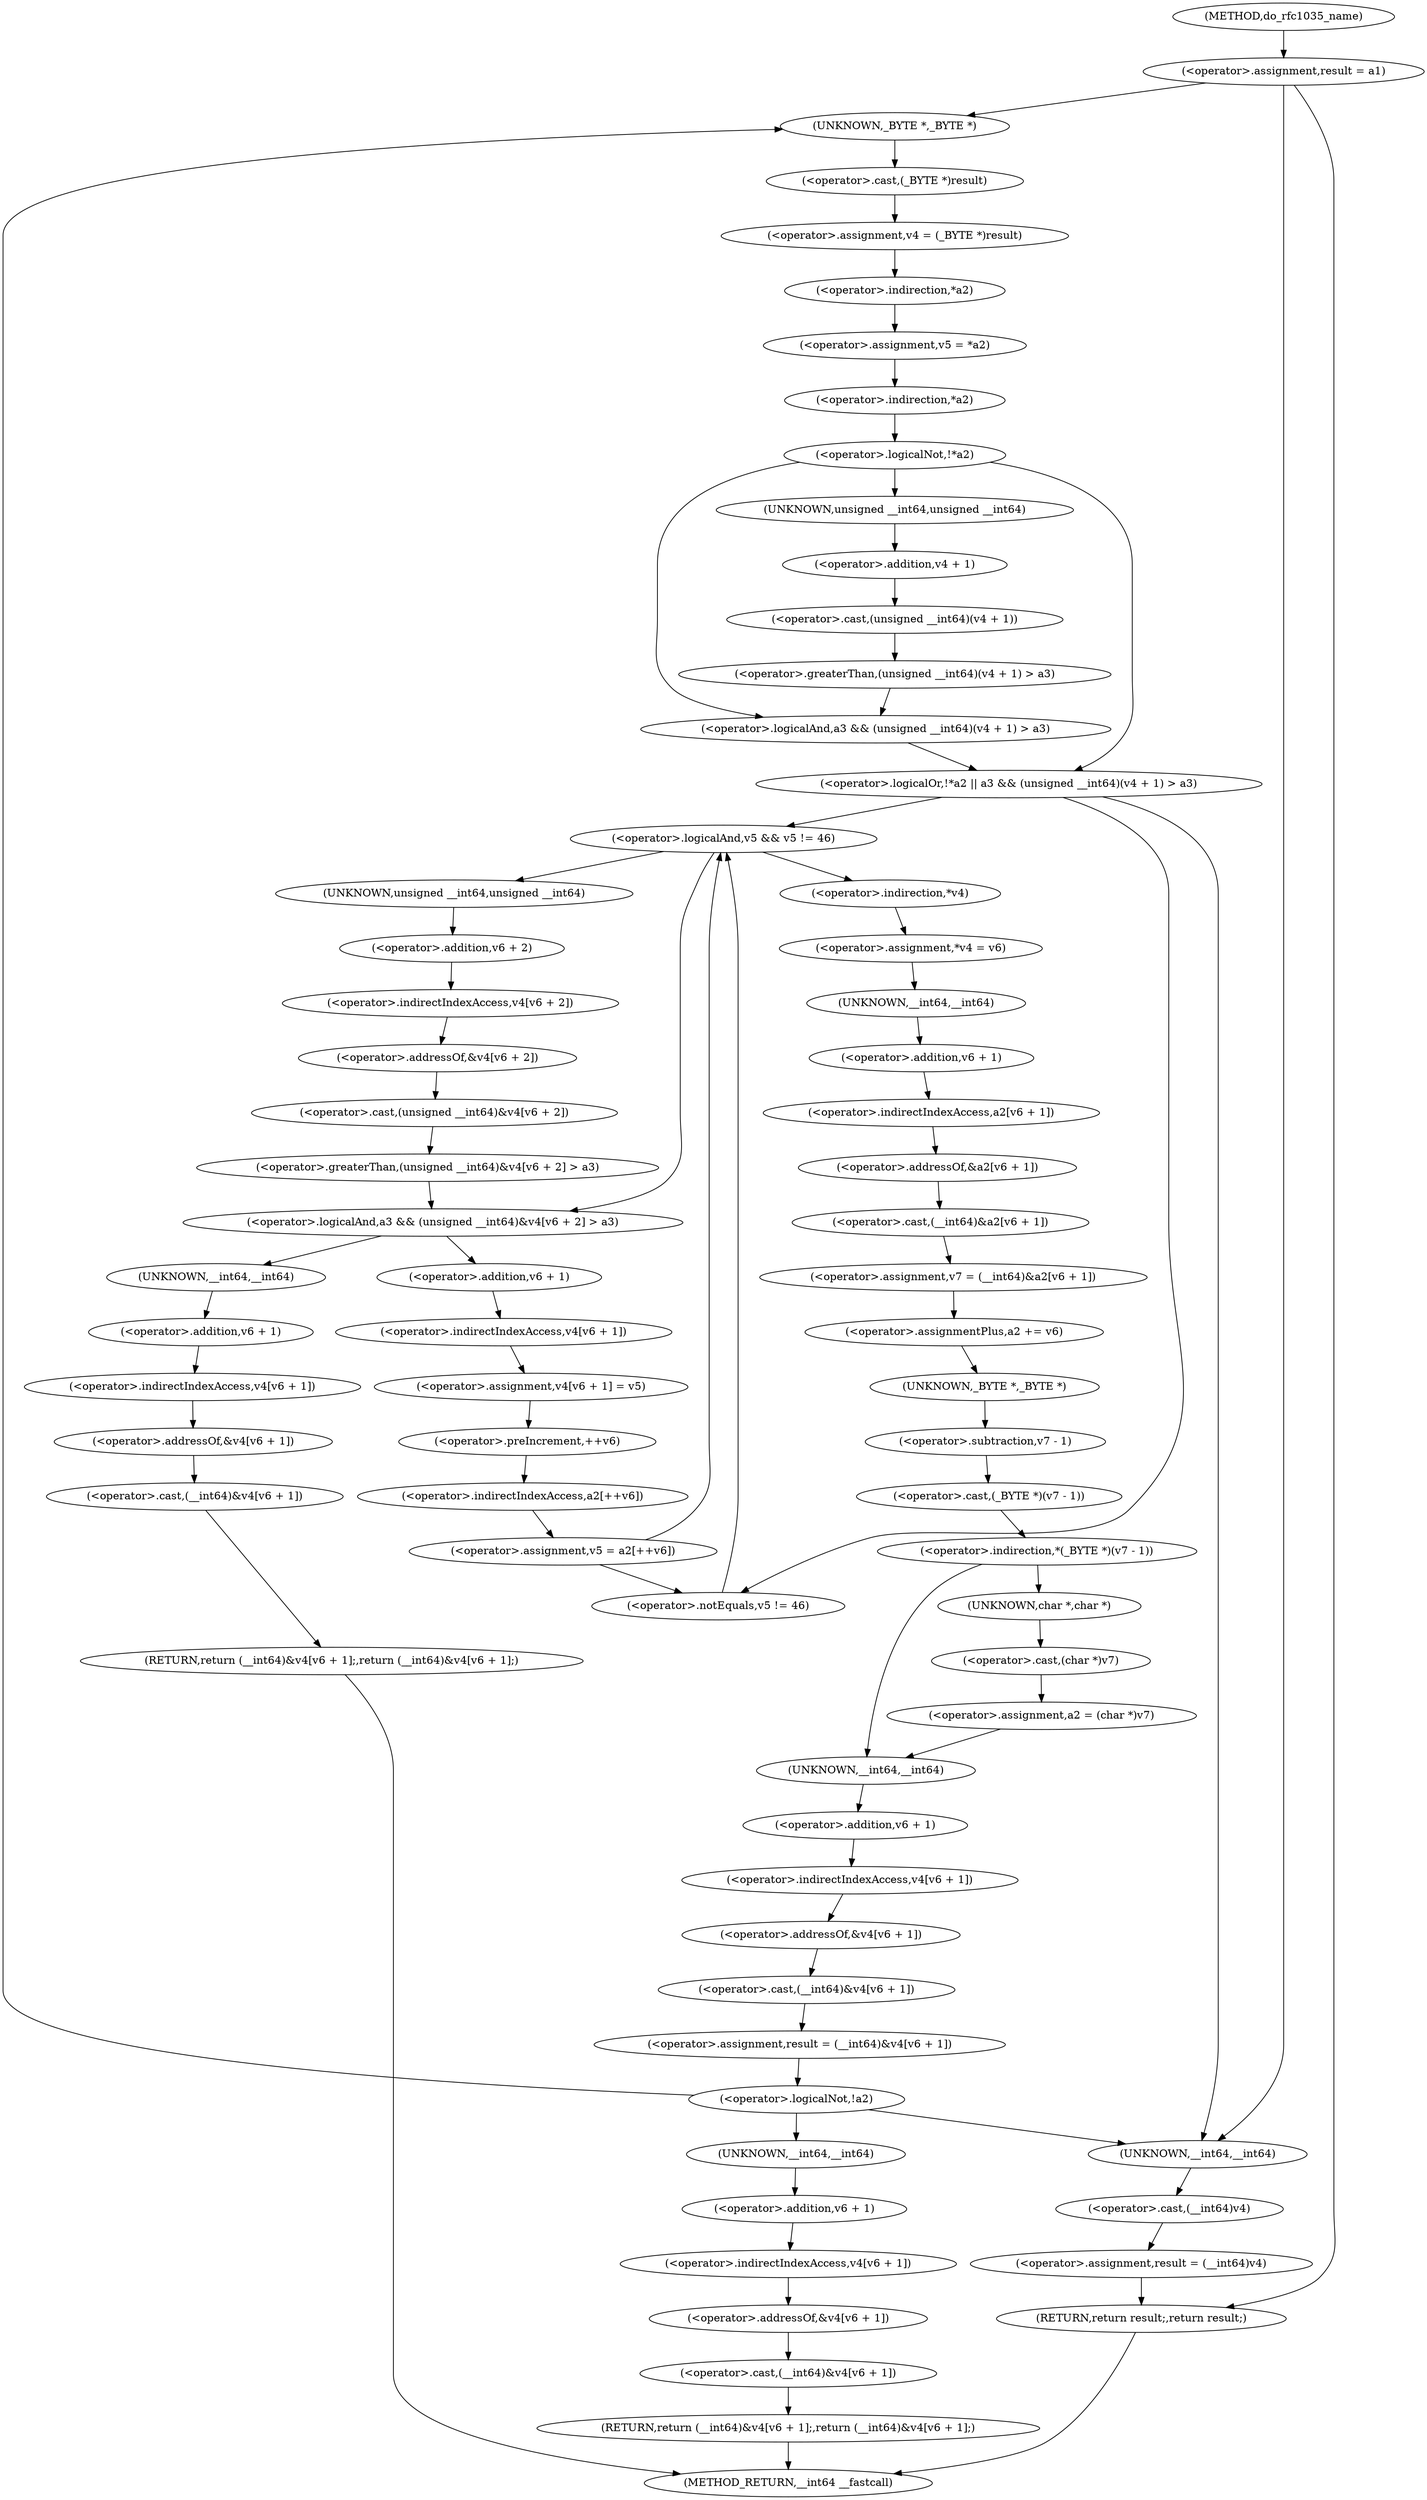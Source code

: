 digraph do_rfc1035_name {  
"1000116" [label = "(<operator>.assignment,result = a1)" ]
"1000125" [label = "(<operator>.assignment,v4 = (_BYTE *)result)" ]
"1000127" [label = "(<operator>.cast,(_BYTE *)result)" ]
"1000128" [label = "(UNKNOWN,_BYTE *,_BYTE *)" ]
"1000130" [label = "(<operator>.assignment,v5 = *a2)" ]
"1000132" [label = "(<operator>.indirection,*a2)" ]
"1000135" [label = "(<operator>.logicalOr,!*a2 || a3 && (unsigned __int64)(v4 + 1) > a3)" ]
"1000136" [label = "(<operator>.logicalNot,!*a2)" ]
"1000137" [label = "(<operator>.indirection,*a2)" ]
"1000139" [label = "(<operator>.logicalAnd,a3 && (unsigned __int64)(v4 + 1) > a3)" ]
"1000141" [label = "(<operator>.greaterThan,(unsigned __int64)(v4 + 1) > a3)" ]
"1000142" [label = "(<operator>.cast,(unsigned __int64)(v4 + 1))" ]
"1000143" [label = "(UNKNOWN,unsigned __int64,unsigned __int64)" ]
"1000144" [label = "(<operator>.addition,v4 + 1)" ]
"1000151" [label = "(<operator>.logicalAnd,v5 && v5 != 46)" ]
"1000153" [label = "(<operator>.notEquals,v5 != 46)" ]
"1000158" [label = "(<operator>.logicalAnd,a3 && (unsigned __int64)&v4[v6 + 2] > a3)" ]
"1000160" [label = "(<operator>.greaterThan,(unsigned __int64)&v4[v6 + 2] > a3)" ]
"1000161" [label = "(<operator>.cast,(unsigned __int64)&v4[v6 + 2])" ]
"1000162" [label = "(UNKNOWN,unsigned __int64,unsigned __int64)" ]
"1000163" [label = "(<operator>.addressOf,&v4[v6 + 2])" ]
"1000164" [label = "(<operator>.indirectIndexAccess,v4[v6 + 2])" ]
"1000166" [label = "(<operator>.addition,v6 + 2)" ]
"1000170" [label = "(RETURN,return (__int64)&v4[v6 + 1];,return (__int64)&v4[v6 + 1];)" ]
"1000171" [label = "(<operator>.cast,(__int64)&v4[v6 + 1])" ]
"1000172" [label = "(UNKNOWN,__int64,__int64)" ]
"1000173" [label = "(<operator>.addressOf,&v4[v6 + 1])" ]
"1000174" [label = "(<operator>.indirectIndexAccess,v4[v6 + 1])" ]
"1000176" [label = "(<operator>.addition,v6 + 1)" ]
"1000179" [label = "(<operator>.assignment,v4[v6 + 1] = v5)" ]
"1000180" [label = "(<operator>.indirectIndexAccess,v4[v6 + 1])" ]
"1000182" [label = "(<operator>.addition,v6 + 1)" ]
"1000186" [label = "(<operator>.assignment,v5 = a2[++v6])" ]
"1000188" [label = "(<operator>.indirectIndexAccess,a2[++v6])" ]
"1000190" [label = "(<operator>.preIncrement,++v6)" ]
"1000192" [label = "(<operator>.assignment,*v4 = v6)" ]
"1000193" [label = "(<operator>.indirection,*v4)" ]
"1000196" [label = "(<operator>.assignment,v7 = (__int64)&a2[v6 + 1])" ]
"1000198" [label = "(<operator>.cast,(__int64)&a2[v6 + 1])" ]
"1000199" [label = "(UNKNOWN,__int64,__int64)" ]
"1000200" [label = "(<operator>.addressOf,&a2[v6 + 1])" ]
"1000201" [label = "(<operator>.indirectIndexAccess,a2[v6 + 1])" ]
"1000203" [label = "(<operator>.addition,v6 + 1)" ]
"1000206" [label = "(<operator>.assignmentPlus,a2 += v6)" ]
"1000210" [label = "(<operator>.indirection,*(_BYTE *)(v7 - 1))" ]
"1000211" [label = "(<operator>.cast,(_BYTE *)(v7 - 1))" ]
"1000212" [label = "(UNKNOWN,_BYTE *,_BYTE *)" ]
"1000213" [label = "(<operator>.subtraction,v7 - 1)" ]
"1000216" [label = "(<operator>.assignment,a2 = (char *)v7)" ]
"1000218" [label = "(<operator>.cast,(char *)v7)" ]
"1000219" [label = "(UNKNOWN,char *,char *)" ]
"1000221" [label = "(<operator>.assignment,result = (__int64)&v4[v6 + 1])" ]
"1000223" [label = "(<operator>.cast,(__int64)&v4[v6 + 1])" ]
"1000224" [label = "(UNKNOWN,__int64,__int64)" ]
"1000225" [label = "(<operator>.addressOf,&v4[v6 + 1])" ]
"1000226" [label = "(<operator>.indirectIndexAccess,v4[v6 + 1])" ]
"1000228" [label = "(<operator>.addition,v6 + 1)" ]
"1000232" [label = "(<operator>.logicalNot,!a2)" ]
"1000234" [label = "(RETURN,return (__int64)&v4[v6 + 1];,return (__int64)&v4[v6 + 1];)" ]
"1000235" [label = "(<operator>.cast,(__int64)&v4[v6 + 1])" ]
"1000236" [label = "(UNKNOWN,__int64,__int64)" ]
"1000237" [label = "(<operator>.addressOf,&v4[v6 + 1])" ]
"1000238" [label = "(<operator>.indirectIndexAccess,v4[v6 + 1])" ]
"1000240" [label = "(<operator>.addition,v6 + 1)" ]
"1000243" [label = "(<operator>.assignment,result = (__int64)v4)" ]
"1000245" [label = "(<operator>.cast,(__int64)v4)" ]
"1000246" [label = "(UNKNOWN,__int64,__int64)" ]
"1000248" [label = "(RETURN,return result;,return result;)" ]
"1000106" [label = "(METHOD,do_rfc1035_name)" ]
"1000250" [label = "(METHOD_RETURN,__int64 __fastcall)" ]
  "1000116" -> "1000128" 
  "1000116" -> "1000246" 
  "1000116" -> "1000248" 
  "1000125" -> "1000132" 
  "1000127" -> "1000125" 
  "1000128" -> "1000127" 
  "1000130" -> "1000137" 
  "1000132" -> "1000130" 
  "1000135" -> "1000246" 
  "1000135" -> "1000151" 
  "1000135" -> "1000153" 
  "1000136" -> "1000135" 
  "1000136" -> "1000143" 
  "1000136" -> "1000139" 
  "1000137" -> "1000136" 
  "1000139" -> "1000135" 
  "1000141" -> "1000139" 
  "1000142" -> "1000141" 
  "1000143" -> "1000144" 
  "1000144" -> "1000142" 
  "1000151" -> "1000162" 
  "1000151" -> "1000158" 
  "1000151" -> "1000193" 
  "1000153" -> "1000151" 
  "1000158" -> "1000172" 
  "1000158" -> "1000182" 
  "1000160" -> "1000158" 
  "1000161" -> "1000160" 
  "1000162" -> "1000166" 
  "1000163" -> "1000161" 
  "1000164" -> "1000163" 
  "1000166" -> "1000164" 
  "1000170" -> "1000250" 
  "1000171" -> "1000170" 
  "1000172" -> "1000176" 
  "1000173" -> "1000171" 
  "1000174" -> "1000173" 
  "1000176" -> "1000174" 
  "1000179" -> "1000190" 
  "1000180" -> "1000179" 
  "1000182" -> "1000180" 
  "1000186" -> "1000151" 
  "1000186" -> "1000153" 
  "1000188" -> "1000186" 
  "1000190" -> "1000188" 
  "1000192" -> "1000199" 
  "1000193" -> "1000192" 
  "1000196" -> "1000206" 
  "1000198" -> "1000196" 
  "1000199" -> "1000203" 
  "1000200" -> "1000198" 
  "1000201" -> "1000200" 
  "1000203" -> "1000201" 
  "1000206" -> "1000212" 
  "1000210" -> "1000219" 
  "1000210" -> "1000224" 
  "1000211" -> "1000210" 
  "1000212" -> "1000213" 
  "1000213" -> "1000211" 
  "1000216" -> "1000224" 
  "1000218" -> "1000216" 
  "1000219" -> "1000218" 
  "1000221" -> "1000232" 
  "1000223" -> "1000221" 
  "1000224" -> "1000228" 
  "1000225" -> "1000223" 
  "1000226" -> "1000225" 
  "1000228" -> "1000226" 
  "1000232" -> "1000236" 
  "1000232" -> "1000128" 
  "1000232" -> "1000246" 
  "1000234" -> "1000250" 
  "1000235" -> "1000234" 
  "1000236" -> "1000240" 
  "1000237" -> "1000235" 
  "1000238" -> "1000237" 
  "1000240" -> "1000238" 
  "1000243" -> "1000248" 
  "1000245" -> "1000243" 
  "1000246" -> "1000245" 
  "1000248" -> "1000250" 
  "1000106" -> "1000116" 
}
